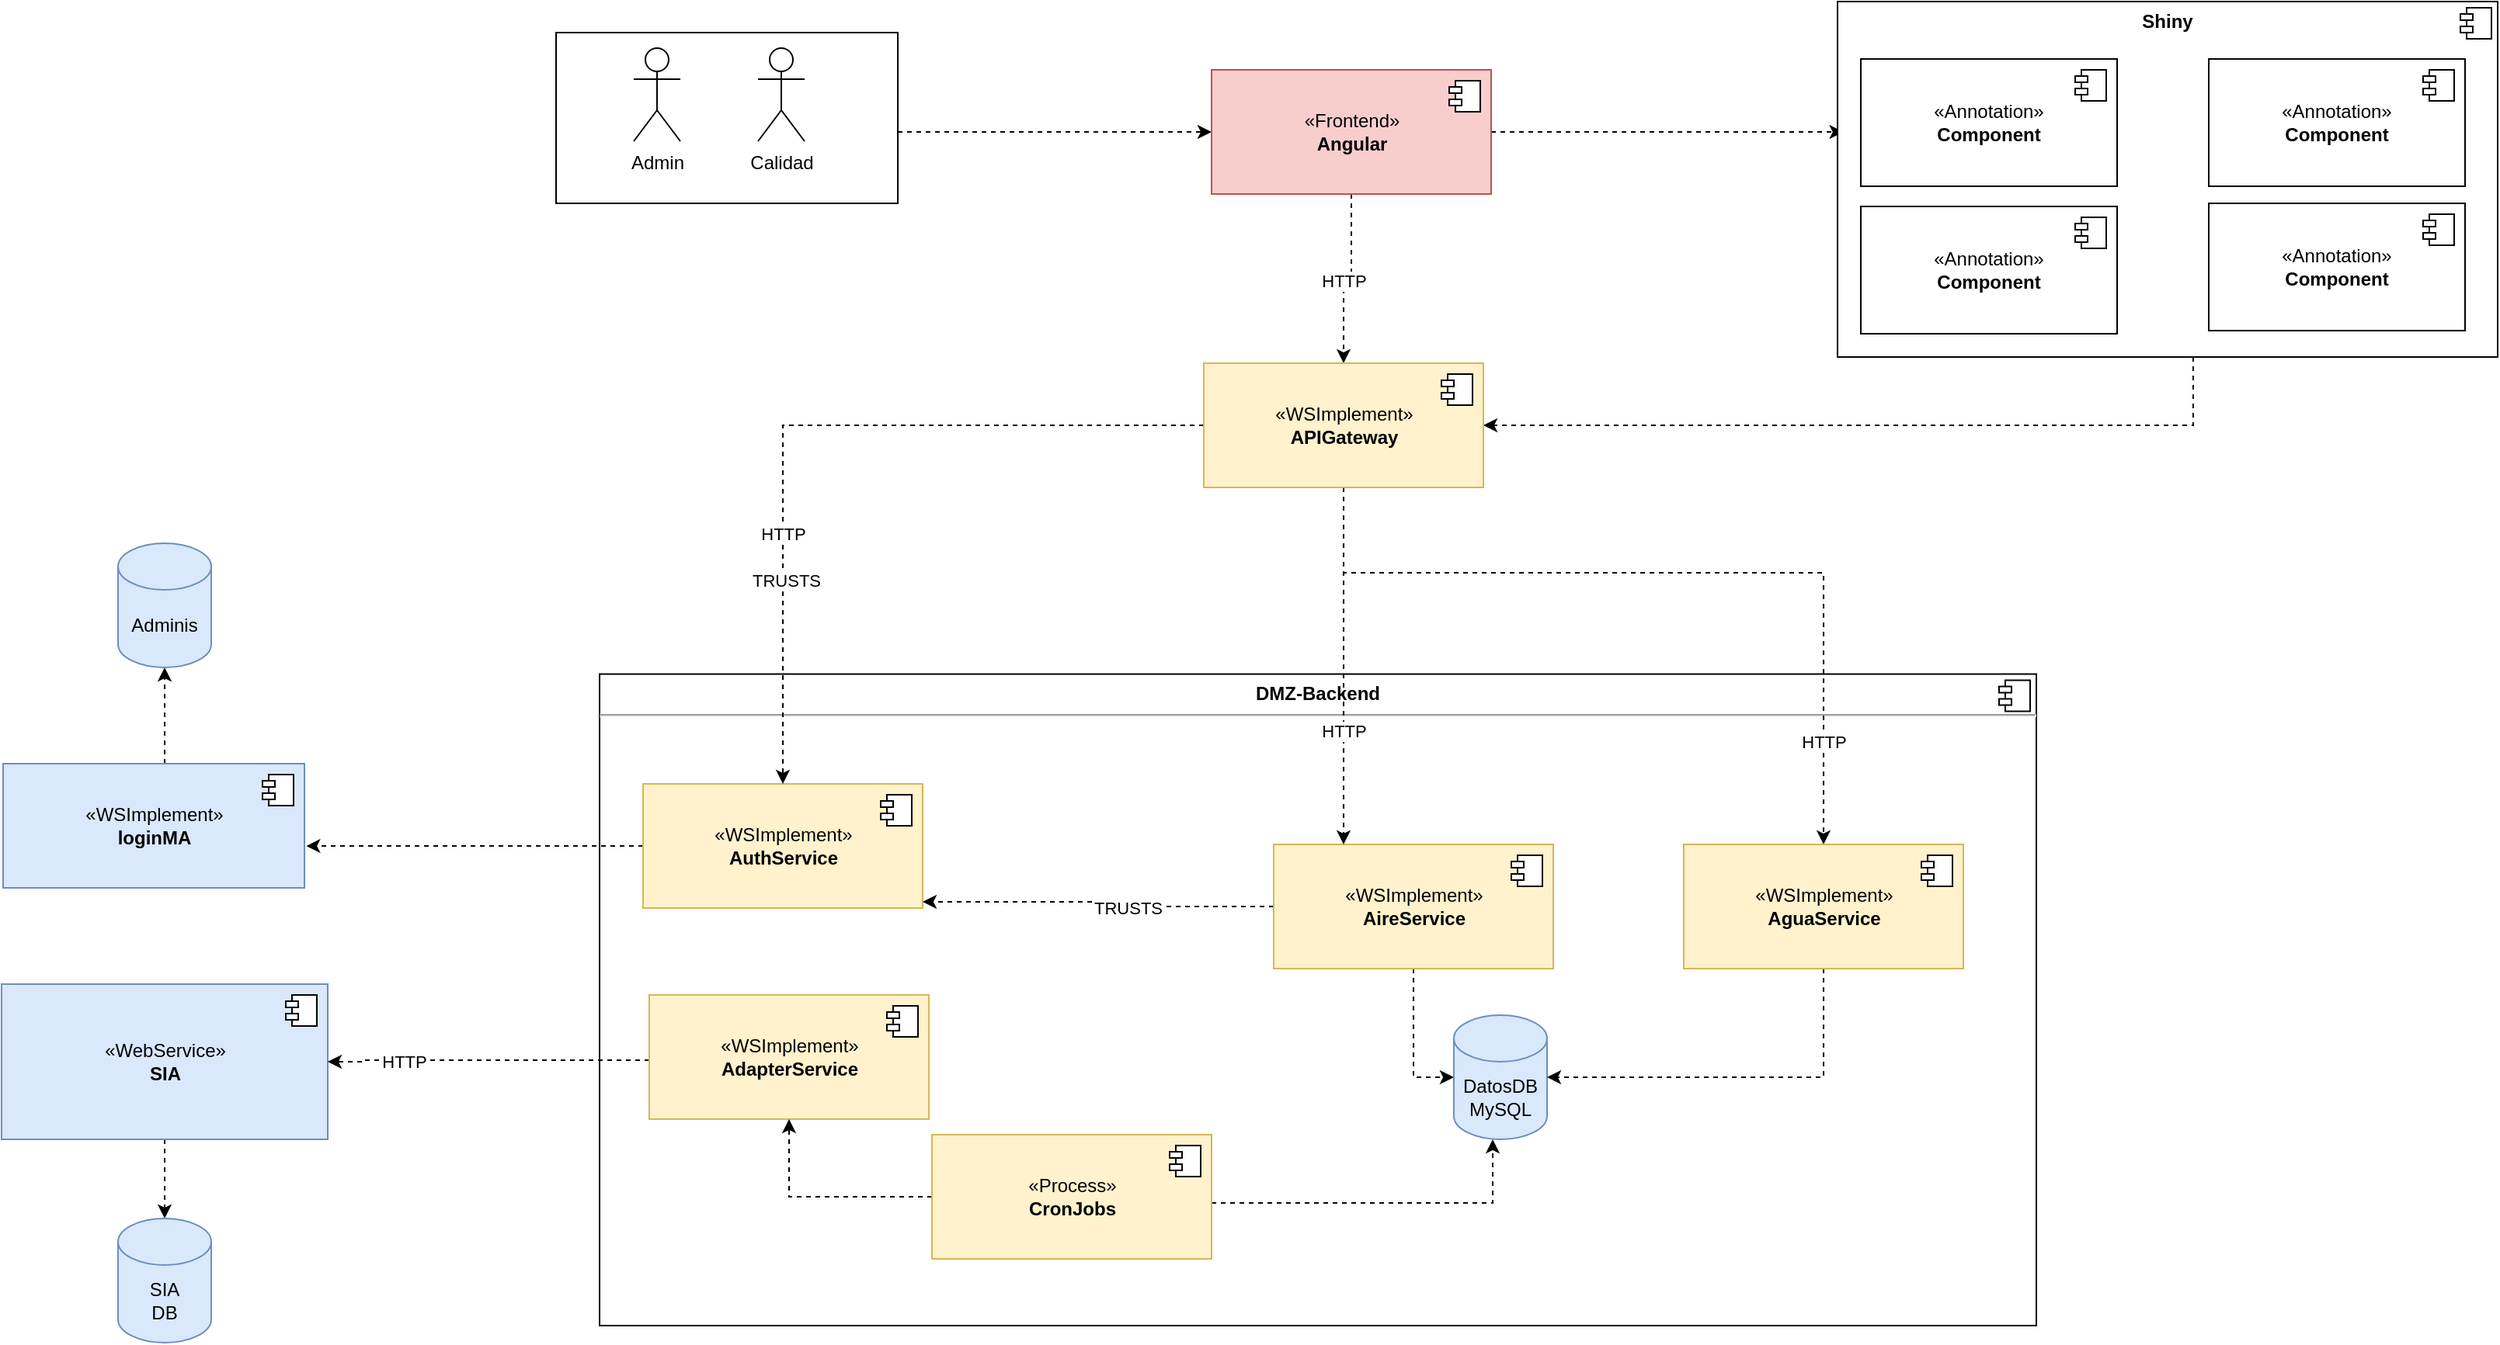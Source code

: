 <mxfile version="21.7.2" type="device">
  <diagram id="7OCw_OR6Bwt0QJ5WrHrr" name="Página-1">
    <mxGraphModel dx="1434" dy="1190" grid="0" gridSize="10" guides="1" tooltips="1" connect="1" arrows="1" fold="1" page="0" pageScale="1" pageWidth="827" pageHeight="1169" math="0" shadow="0">
      <root>
        <mxCell id="0" />
        <mxCell id="1" parent="0" />
        <mxCell id="V9MNRKh6ys0s9TU7Nywh-62" style="edgeStyle=orthogonalEdgeStyle;rounded=0;orthogonalLoop=1;jettySize=auto;html=1;dashed=1;" parent="1" source="V9MNRKh6ys0s9TU7Nywh-43" target="V9MNRKh6ys0s9TU7Nywh-44" edge="1">
          <mxGeometry relative="1" as="geometry">
            <Array as="points">
              <mxPoint x="697" y="-90" />
              <mxPoint x="697" y="-90" />
            </Array>
          </mxGeometry>
        </mxCell>
        <mxCell id="V9MNRKh6ys0s9TU7Nywh-43" value="" style="rounded=0;whiteSpace=wrap;html=1;" parent="1" vertex="1">
          <mxGeometry x="414" y="-154" width="220" height="110" as="geometry" />
        </mxCell>
        <mxCell id="dptsvdmfRF1NZ_Uqbp2b-8" style="edgeStyle=orthogonalEdgeStyle;rounded=0;orthogonalLoop=1;jettySize=auto;html=1;entryX=0.5;entryY=0;entryDx=0;entryDy=0;entryPerimeter=0;dashed=1;" parent="1" source="V9MNRKh6ys0s9TU7Nywh-1" target="WOYcXEiJ4Ju05JUV5UKE-5" edge="1">
          <mxGeometry relative="1" as="geometry" />
        </mxCell>
        <mxCell id="V9MNRKh6ys0s9TU7Nywh-1" value="«WebService»&lt;br&gt;&lt;b&gt;SIA&lt;/b&gt;" style="html=1;dropTarget=0;fillColor=#dae8fc;strokeColor=#6c8ebf;" parent="1" vertex="1">
          <mxGeometry x="57" y="459" width="210" height="100" as="geometry" />
        </mxCell>
        <mxCell id="V9MNRKh6ys0s9TU7Nywh-2" value="" style="shape=module;jettyWidth=8;jettyHeight=4;" parent="V9MNRKh6ys0s9TU7Nywh-1" vertex="1">
          <mxGeometry x="1" width="20" height="20" relative="1" as="geometry">
            <mxPoint x="-27" y="7" as="offset" />
          </mxGeometry>
        </mxCell>
        <mxCell id="V9MNRKh6ys0s9TU7Nywh-9" value="&lt;p style=&quot;margin:0px;margin-top:6px;text-align:center;&quot;&gt;&lt;b&gt;DMZ-Backend&lt;/b&gt;&lt;/p&gt;&lt;hr&gt;&lt;p style=&quot;margin:0px;margin-left:8px;&quot;&gt;&lt;br&gt;&lt;/p&gt;" style="align=left;overflow=fill;html=1;dropTarget=0;" parent="1" vertex="1">
          <mxGeometry x="442" y="259.25" width="925" height="419.75" as="geometry" />
        </mxCell>
        <mxCell id="V9MNRKh6ys0s9TU7Nywh-10" value="" style="shape=component;jettyWidth=8;jettyHeight=4;" parent="V9MNRKh6ys0s9TU7Nywh-9" vertex="1">
          <mxGeometry x="1" width="20" height="20" relative="1" as="geometry">
            <mxPoint x="-24" y="4" as="offset" />
          </mxGeometry>
        </mxCell>
        <mxCell id="V9MNRKh6ys0s9TU7Nywh-11" value="Admin" style="shape=umlActor;verticalLabelPosition=bottom;verticalAlign=top;html=1;" parent="1" vertex="1">
          <mxGeometry x="464" y="-144" width="30" height="60" as="geometry" />
        </mxCell>
        <mxCell id="V9MNRKh6ys0s9TU7Nywh-24" style="edgeStyle=orthogonalEdgeStyle;rounded=0;orthogonalLoop=1;jettySize=auto;html=1;dashed=1;" parent="1" source="V9MNRKh6ys0s9TU7Nywh-14" target="V9MNRKh6ys0s9TU7Nywh-1" edge="1">
          <mxGeometry relative="1" as="geometry">
            <mxPoint x="290" y="430" as="targetPoint" />
            <Array as="points">
              <mxPoint x="290" y="508" />
            </Array>
          </mxGeometry>
        </mxCell>
        <mxCell id="V9MNRKh6ys0s9TU7Nywh-25" value="HTTP" style="edgeLabel;html=1;align=center;verticalAlign=middle;resizable=0;points=[];" parent="V9MNRKh6ys0s9TU7Nywh-24" vertex="1" connectable="0">
          <mxGeometry x="0.522" y="1" relative="1" as="geometry">
            <mxPoint as="offset" />
          </mxGeometry>
        </mxCell>
        <mxCell id="V9MNRKh6ys0s9TU7Nywh-14" value="«WSImplement»&lt;br&gt;&lt;b&gt;AdapterService&lt;/b&gt;" style="html=1;dropTarget=0;fillColor=#fff2cc;strokeColor=#d6b656;" parent="1" vertex="1">
          <mxGeometry x="474" y="466" width="180" height="80" as="geometry" />
        </mxCell>
        <mxCell id="V9MNRKh6ys0s9TU7Nywh-15" value="" style="shape=module;jettyWidth=8;jettyHeight=4;" parent="V9MNRKh6ys0s9TU7Nywh-14" vertex="1">
          <mxGeometry x="1" width="20" height="20" relative="1" as="geometry">
            <mxPoint x="-27" y="7" as="offset" />
          </mxGeometry>
        </mxCell>
        <mxCell id="dptsvdmfRF1NZ_Uqbp2b-7" style="edgeStyle=orthogonalEdgeStyle;rounded=0;orthogonalLoop=1;jettySize=auto;html=1;entryX=1.006;entryY=0.663;entryDx=0;entryDy=0;entryPerimeter=0;dashed=1;" parent="1" source="V9MNRKh6ys0s9TU7Nywh-16" target="dptsvdmfRF1NZ_Uqbp2b-1" edge="1">
          <mxGeometry relative="1" as="geometry" />
        </mxCell>
        <mxCell id="V9MNRKh6ys0s9TU7Nywh-16" value="«WSImplement»&lt;br&gt;&lt;b&gt;AuthService&lt;/b&gt;" style="html=1;dropTarget=0;fillColor=#fff2cc;strokeColor=#d6b656;" parent="1" vertex="1">
          <mxGeometry x="470" y="330" width="180" height="80" as="geometry" />
        </mxCell>
        <mxCell id="V9MNRKh6ys0s9TU7Nywh-17" value="" style="shape=module;jettyWidth=8;jettyHeight=4;" parent="V9MNRKh6ys0s9TU7Nywh-16" vertex="1">
          <mxGeometry x="1" width="20" height="20" relative="1" as="geometry">
            <mxPoint x="-27" y="7" as="offset" />
          </mxGeometry>
        </mxCell>
        <mxCell id="V9MNRKh6ys0s9TU7Nywh-34" style="edgeStyle=orthogonalEdgeStyle;rounded=0;orthogonalLoop=1;jettySize=auto;html=1;dashed=1;" parent="1" source="V9MNRKh6ys0s9TU7Nywh-18" target="V9MNRKh6ys0s9TU7Nywh-16" edge="1">
          <mxGeometry relative="1" as="geometry">
            <Array as="points">
              <mxPoint x="763" y="409" />
              <mxPoint x="763" y="406" />
            </Array>
          </mxGeometry>
        </mxCell>
        <mxCell id="V9MNRKh6ys0s9TU7Nywh-35" value="TRUSTS" style="edgeLabel;html=1;align=center;verticalAlign=middle;resizable=0;points=[];" parent="V9MNRKh6ys0s9TU7Nywh-34" vertex="1" connectable="0">
          <mxGeometry x="-0.174" y="1" relative="1" as="geometry">
            <mxPoint as="offset" />
          </mxGeometry>
        </mxCell>
        <mxCell id="LYIbnzxH0JPMt6LO6bNI-22" style="edgeStyle=orthogonalEdgeStyle;rounded=0;orthogonalLoop=1;jettySize=auto;html=1;entryX=0;entryY=0.5;entryDx=0;entryDy=0;entryPerimeter=0;dashed=1;" parent="1" source="V9MNRKh6ys0s9TU7Nywh-18" target="V9MNRKh6ys0s9TU7Nywh-21" edge="1">
          <mxGeometry relative="1" as="geometry" />
        </mxCell>
        <mxCell id="V9MNRKh6ys0s9TU7Nywh-18" value="«WSImplement»&lt;br&gt;&lt;b&gt;AireService&lt;/b&gt;" style="html=1;dropTarget=0;fillColor=#fff2cc;strokeColor=#d6b656;" parent="1" vertex="1">
          <mxGeometry x="876" y="369" width="180" height="80" as="geometry" />
        </mxCell>
        <mxCell id="V9MNRKh6ys0s9TU7Nywh-19" value="" style="shape=module;jettyWidth=8;jettyHeight=4;" parent="V9MNRKh6ys0s9TU7Nywh-18" vertex="1">
          <mxGeometry x="1" width="20" height="20" relative="1" as="geometry">
            <mxPoint x="-27" y="7" as="offset" />
          </mxGeometry>
        </mxCell>
        <mxCell id="V9MNRKh6ys0s9TU7Nywh-21" value="DatosDB&lt;br&gt;MySQL" style="shape=cylinder3;whiteSpace=wrap;html=1;boundedLbl=1;backgroundOutline=1;size=15;fillColor=#dae8fc;strokeColor=#6c8ebf;" parent="1" vertex="1">
          <mxGeometry x="992" y="479" width="60" height="80" as="geometry" />
        </mxCell>
        <mxCell id="V9MNRKh6ys0s9TU7Nywh-41" value="Calidad" style="shape=umlActor;verticalLabelPosition=bottom;verticalAlign=top;html=1;" parent="1" vertex="1">
          <mxGeometry x="544" y="-144" width="30" height="60" as="geometry" />
        </mxCell>
        <mxCell id="LYIbnzxH0JPMt6LO6bNI-8" style="edgeStyle=orthogonalEdgeStyle;rounded=0;orthogonalLoop=1;jettySize=auto;html=1;entryX=0.5;entryY=0;entryDx=0;entryDy=0;dashed=1;" parent="1" source="V9MNRKh6ys0s9TU7Nywh-44" target="LYIbnzxH0JPMt6LO6bNI-6" edge="1">
          <mxGeometry relative="1" as="geometry" />
        </mxCell>
        <mxCell id="LYIbnzxH0JPMt6LO6bNI-9" value="HTTP" style="edgeLabel;html=1;align=center;verticalAlign=middle;resizable=0;points=[];" parent="LYIbnzxH0JPMt6LO6bNI-8" vertex="1" connectable="0">
          <mxGeometry x="0.064" relative="1" as="geometry">
            <mxPoint as="offset" />
          </mxGeometry>
        </mxCell>
        <mxCell id="LYIbnzxH0JPMt6LO6bNI-25" style="edgeStyle=orthogonalEdgeStyle;rounded=0;orthogonalLoop=1;jettySize=auto;html=1;entryX=0.009;entryY=0.367;entryDx=0;entryDy=0;entryPerimeter=0;dashed=1;" parent="1" source="V9MNRKh6ys0s9TU7Nywh-44" target="dN1lRDkk45qME87Hyz44-3" edge="1">
          <mxGeometry relative="1" as="geometry" />
        </mxCell>
        <mxCell id="V9MNRKh6ys0s9TU7Nywh-44" value="«Frontend»&lt;br&gt;&lt;b&gt;Angular&lt;/b&gt;" style="html=1;dropTarget=0;fillColor=#f8cecc;strokeColor=#b85450;" parent="1" vertex="1">
          <mxGeometry x="836" y="-130" width="180" height="80" as="geometry" />
        </mxCell>
        <mxCell id="V9MNRKh6ys0s9TU7Nywh-45" value="" style="shape=module;jettyWidth=8;jettyHeight=4;" parent="V9MNRKh6ys0s9TU7Nywh-44" vertex="1">
          <mxGeometry x="1" width="20" height="20" relative="1" as="geometry">
            <mxPoint x="-27" y="7" as="offset" />
          </mxGeometry>
        </mxCell>
        <mxCell id="WOYcXEiJ4Ju05JUV5UKE-3" style="edgeStyle=orthogonalEdgeStyle;rounded=0;orthogonalLoop=1;jettySize=auto;html=1;dashed=1;" parent="1" source="WOYcXEiJ4Ju05JUV5UKE-1" target="V9MNRKh6ys0s9TU7Nywh-14" edge="1">
          <mxGeometry relative="1" as="geometry" />
        </mxCell>
        <mxCell id="WOYcXEiJ4Ju05JUV5UKE-4" style="edgeStyle=orthogonalEdgeStyle;rounded=0;orthogonalLoop=1;jettySize=auto;html=1;dashed=1;" parent="1" source="WOYcXEiJ4Ju05JUV5UKE-1" target="V9MNRKh6ys0s9TU7Nywh-21" edge="1">
          <mxGeometry relative="1" as="geometry">
            <Array as="points">
              <mxPoint x="1017" y="600" />
            </Array>
          </mxGeometry>
        </mxCell>
        <mxCell id="WOYcXEiJ4Ju05JUV5UKE-1" value="«Process»&lt;br&gt;&lt;b&gt;CronJobs&lt;/b&gt;" style="html=1;dropTarget=0;fillColor=#fff2cc;strokeColor=#d6b656;" parent="1" vertex="1">
          <mxGeometry x="656" y="556" width="180" height="80" as="geometry" />
        </mxCell>
        <mxCell id="WOYcXEiJ4Ju05JUV5UKE-2" value="" style="shape=module;jettyWidth=8;jettyHeight=4;" parent="WOYcXEiJ4Ju05JUV5UKE-1" vertex="1">
          <mxGeometry x="1" width="20" height="20" relative="1" as="geometry">
            <mxPoint x="-27" y="7" as="offset" />
          </mxGeometry>
        </mxCell>
        <mxCell id="WOYcXEiJ4Ju05JUV5UKE-5" value="SIA&lt;br&gt;DB" style="shape=cylinder3;whiteSpace=wrap;html=1;boundedLbl=1;backgroundOutline=1;size=15;fillColor=#dae8fc;strokeColor=#6c8ebf;" parent="1" vertex="1">
          <mxGeometry x="132" y="610" width="60" height="80" as="geometry" />
        </mxCell>
        <mxCell id="dptsvdmfRF1NZ_Uqbp2b-13" style="edgeStyle=orthogonalEdgeStyle;rounded=0;orthogonalLoop=1;jettySize=auto;html=1;entryX=0.5;entryY=1;entryDx=0;entryDy=0;entryPerimeter=0;dashed=1;" parent="1" source="dptsvdmfRF1NZ_Uqbp2b-1" target="dptsvdmfRF1NZ_Uqbp2b-9" edge="1">
          <mxGeometry relative="1" as="geometry">
            <Array as="points">
              <mxPoint x="162" y="300" />
              <mxPoint x="162" y="300" />
            </Array>
          </mxGeometry>
        </mxCell>
        <mxCell id="dptsvdmfRF1NZ_Uqbp2b-1" value="«WSImplement»&lt;br&gt;&lt;b&gt;loginMA&lt;/b&gt;" style="html=1;dropTarget=0;fillColor=#dae8fc;strokeColor=#6c8ebf;" parent="1" vertex="1">
          <mxGeometry x="58" y="317" width="194" height="80" as="geometry" />
        </mxCell>
        <mxCell id="dptsvdmfRF1NZ_Uqbp2b-2" value="" style="shape=module;jettyWidth=8;jettyHeight=4;" parent="dptsvdmfRF1NZ_Uqbp2b-1" vertex="1">
          <mxGeometry x="1" width="20" height="20" relative="1" as="geometry">
            <mxPoint x="-27" y="7" as="offset" />
          </mxGeometry>
        </mxCell>
        <mxCell id="dptsvdmfRF1NZ_Uqbp2b-9" value="Adminis" style="shape=cylinder3;whiteSpace=wrap;html=1;boundedLbl=1;backgroundOutline=1;size=15;fillColor=#dae8fc;strokeColor=#6c8ebf;" parent="1" vertex="1">
          <mxGeometry x="132" y="175" width="60" height="80" as="geometry" />
        </mxCell>
        <mxCell id="LYIbnzxH0JPMt6LO6bNI-27" style="edgeStyle=orthogonalEdgeStyle;rounded=0;orthogonalLoop=1;jettySize=auto;html=1;entryX=1;entryY=0.5;entryDx=0;entryDy=0;dashed=1;" parent="1" source="dN1lRDkk45qME87Hyz44-3" target="LYIbnzxH0JPMt6LO6bNI-6" edge="1">
          <mxGeometry relative="1" as="geometry">
            <Array as="points">
              <mxPoint x="1468" y="99" />
            </Array>
          </mxGeometry>
        </mxCell>
        <mxCell id="dN1lRDkk45qME87Hyz44-3" value="&lt;p style=&quot;margin:0px;margin-top:6px;text-align:center;&quot;&gt;&lt;b&gt;Shiny&lt;/b&gt;&lt;/p&gt;" style="align=left;overflow=fill;html=1;dropTarget=0;" parent="1" vertex="1">
          <mxGeometry x="1239" y="-174" width="425" height="229" as="geometry" />
        </mxCell>
        <mxCell id="dN1lRDkk45qME87Hyz44-4" value="" style="shape=component;jettyWidth=8;jettyHeight=4;" parent="dN1lRDkk45qME87Hyz44-3" vertex="1">
          <mxGeometry x="1" width="20" height="20" relative="1" as="geometry">
            <mxPoint x="-24" y="4" as="offset" />
          </mxGeometry>
        </mxCell>
        <mxCell id="dN1lRDkk45qME87Hyz44-6" value="&amp;laquo;Annotation&amp;raquo;&lt;br/&gt;&lt;b&gt;Component&lt;/b&gt;" style="html=1;dropTarget=0;whiteSpace=wrap;" parent="1" vertex="1">
          <mxGeometry x="1254" y="-137" width="165" height="82" as="geometry" />
        </mxCell>
        <mxCell id="dN1lRDkk45qME87Hyz44-7" value="" style="shape=module;jettyWidth=8;jettyHeight=4;" parent="dN1lRDkk45qME87Hyz44-6" vertex="1">
          <mxGeometry x="1" width="20" height="20" relative="1" as="geometry">
            <mxPoint x="-27" y="7" as="offset" />
          </mxGeometry>
        </mxCell>
        <mxCell id="dN1lRDkk45qME87Hyz44-8" value="&amp;laquo;Annotation&amp;raquo;&lt;br/&gt;&lt;b&gt;Component&lt;/b&gt;" style="html=1;dropTarget=0;whiteSpace=wrap;" parent="1" vertex="1">
          <mxGeometry x="1478" y="-137" width="165" height="82" as="geometry" />
        </mxCell>
        <mxCell id="dN1lRDkk45qME87Hyz44-9" value="" style="shape=module;jettyWidth=8;jettyHeight=4;" parent="dN1lRDkk45qME87Hyz44-8" vertex="1">
          <mxGeometry x="1" width="20" height="20" relative="1" as="geometry">
            <mxPoint x="-27" y="7" as="offset" />
          </mxGeometry>
        </mxCell>
        <mxCell id="dN1lRDkk45qME87Hyz44-10" value="&amp;laquo;Annotation&amp;raquo;&lt;br/&gt;&lt;b&gt;Component&lt;/b&gt;" style="html=1;dropTarget=0;whiteSpace=wrap;" parent="1" vertex="1">
          <mxGeometry x="1254" y="-42" width="165" height="82" as="geometry" />
        </mxCell>
        <mxCell id="dN1lRDkk45qME87Hyz44-11" value="" style="shape=module;jettyWidth=8;jettyHeight=4;" parent="dN1lRDkk45qME87Hyz44-10" vertex="1">
          <mxGeometry x="1" width="20" height="20" relative="1" as="geometry">
            <mxPoint x="-27" y="7" as="offset" />
          </mxGeometry>
        </mxCell>
        <mxCell id="dN1lRDkk45qME87Hyz44-12" value="&amp;laquo;Annotation&amp;raquo;&lt;br/&gt;&lt;b&gt;Component&lt;/b&gt;" style="html=1;dropTarget=0;whiteSpace=wrap;" parent="1" vertex="1">
          <mxGeometry x="1478" y="-44" width="165" height="82" as="geometry" />
        </mxCell>
        <mxCell id="dN1lRDkk45qME87Hyz44-13" value="" style="shape=module;jettyWidth=8;jettyHeight=4;" parent="dN1lRDkk45qME87Hyz44-12" vertex="1">
          <mxGeometry x="1" width="20" height="20" relative="1" as="geometry">
            <mxPoint x="-27" y="7" as="offset" />
          </mxGeometry>
        </mxCell>
        <mxCell id="LYIbnzxH0JPMt6LO6bNI-14" style="edgeStyle=orthogonalEdgeStyle;rounded=0;orthogonalLoop=1;jettySize=auto;html=1;dashed=1;" parent="1" source="LYIbnzxH0JPMt6LO6bNI-6" target="V9MNRKh6ys0s9TU7Nywh-16" edge="1">
          <mxGeometry relative="1" as="geometry" />
        </mxCell>
        <mxCell id="LYIbnzxH0JPMt6LO6bNI-17" value="HTTP" style="edgeLabel;html=1;align=center;verticalAlign=middle;resizable=0;points=[];" parent="LYIbnzxH0JPMt6LO6bNI-14" vertex="1" connectable="0">
          <mxGeometry x="0.359" relative="1" as="geometry">
            <mxPoint as="offset" />
          </mxGeometry>
        </mxCell>
        <mxCell id="LYIbnzxH0JPMt6LO6bNI-24" value="TRUSTS" style="edgeLabel;html=1;align=center;verticalAlign=middle;resizable=0;points=[];" parent="LYIbnzxH0JPMt6LO6bNI-14" vertex="1" connectable="0">
          <mxGeometry x="0.478" y="2" relative="1" as="geometry">
            <mxPoint as="offset" />
          </mxGeometry>
        </mxCell>
        <mxCell id="LYIbnzxH0JPMt6LO6bNI-15" style="edgeStyle=orthogonalEdgeStyle;rounded=0;orthogonalLoop=1;jettySize=auto;html=1;entryX=0.25;entryY=0;entryDx=0;entryDy=0;dashed=1;" parent="1" source="LYIbnzxH0JPMt6LO6bNI-6" target="V9MNRKh6ys0s9TU7Nywh-18" edge="1">
          <mxGeometry relative="1" as="geometry" />
        </mxCell>
        <mxCell id="LYIbnzxH0JPMt6LO6bNI-16" value="HTTP" style="edgeLabel;html=1;align=center;verticalAlign=middle;resizable=0;points=[];" parent="LYIbnzxH0JPMt6LO6bNI-15" vertex="1" connectable="0">
          <mxGeometry x="0.366" relative="1" as="geometry">
            <mxPoint as="offset" />
          </mxGeometry>
        </mxCell>
        <mxCell id="LYIbnzxH0JPMt6LO6bNI-20" style="edgeStyle=orthogonalEdgeStyle;rounded=0;orthogonalLoop=1;jettySize=auto;html=1;dashed=1;" parent="1" source="LYIbnzxH0JPMt6LO6bNI-6" target="LYIbnzxH0JPMt6LO6bNI-18" edge="1">
          <mxGeometry relative="1" as="geometry">
            <Array as="points">
              <mxPoint x="921" y="194" />
              <mxPoint x="1230" y="194" />
            </Array>
          </mxGeometry>
        </mxCell>
        <mxCell id="LYIbnzxH0JPMt6LO6bNI-23" value="HTTP" style="edgeLabel;html=1;align=center;verticalAlign=middle;resizable=0;points=[];" parent="LYIbnzxH0JPMt6LO6bNI-20" vertex="1" connectable="0">
          <mxGeometry x="0.755" relative="1" as="geometry">
            <mxPoint as="offset" />
          </mxGeometry>
        </mxCell>
        <mxCell id="LYIbnzxH0JPMt6LO6bNI-6" value="«WSImplement»&lt;br&gt;&lt;b&gt;APIGateway&lt;/b&gt;" style="html=1;dropTarget=0;fillColor=#fff2cc;strokeColor=#d6b656;" parent="1" vertex="1">
          <mxGeometry x="831" y="59" width="180" height="80" as="geometry" />
        </mxCell>
        <mxCell id="LYIbnzxH0JPMt6LO6bNI-7" value="" style="shape=module;jettyWidth=8;jettyHeight=4;" parent="LYIbnzxH0JPMt6LO6bNI-6" vertex="1">
          <mxGeometry x="1" width="20" height="20" relative="1" as="geometry">
            <mxPoint x="-27" y="7" as="offset" />
          </mxGeometry>
        </mxCell>
        <mxCell id="LYIbnzxH0JPMt6LO6bNI-21" style="edgeStyle=orthogonalEdgeStyle;rounded=0;orthogonalLoop=1;jettySize=auto;html=1;entryX=1;entryY=0.5;entryDx=0;entryDy=0;entryPerimeter=0;dashed=1;" parent="1" source="LYIbnzxH0JPMt6LO6bNI-18" target="V9MNRKh6ys0s9TU7Nywh-21" edge="1">
          <mxGeometry relative="1" as="geometry">
            <Array as="points">
              <mxPoint x="1230" y="519" />
            </Array>
          </mxGeometry>
        </mxCell>
        <mxCell id="LYIbnzxH0JPMt6LO6bNI-18" value="«WSImplement»&lt;br&gt;&lt;b&gt;AguaService&lt;/b&gt;" style="html=1;dropTarget=0;fillColor=#fff2cc;strokeColor=#d6b656;" parent="1" vertex="1">
          <mxGeometry x="1140" y="369" width="180" height="80" as="geometry" />
        </mxCell>
        <mxCell id="LYIbnzxH0JPMt6LO6bNI-19" value="" style="shape=module;jettyWidth=8;jettyHeight=4;" parent="LYIbnzxH0JPMt6LO6bNI-18" vertex="1">
          <mxGeometry x="1" width="20" height="20" relative="1" as="geometry">
            <mxPoint x="-27" y="7" as="offset" />
          </mxGeometry>
        </mxCell>
      </root>
    </mxGraphModel>
  </diagram>
</mxfile>
